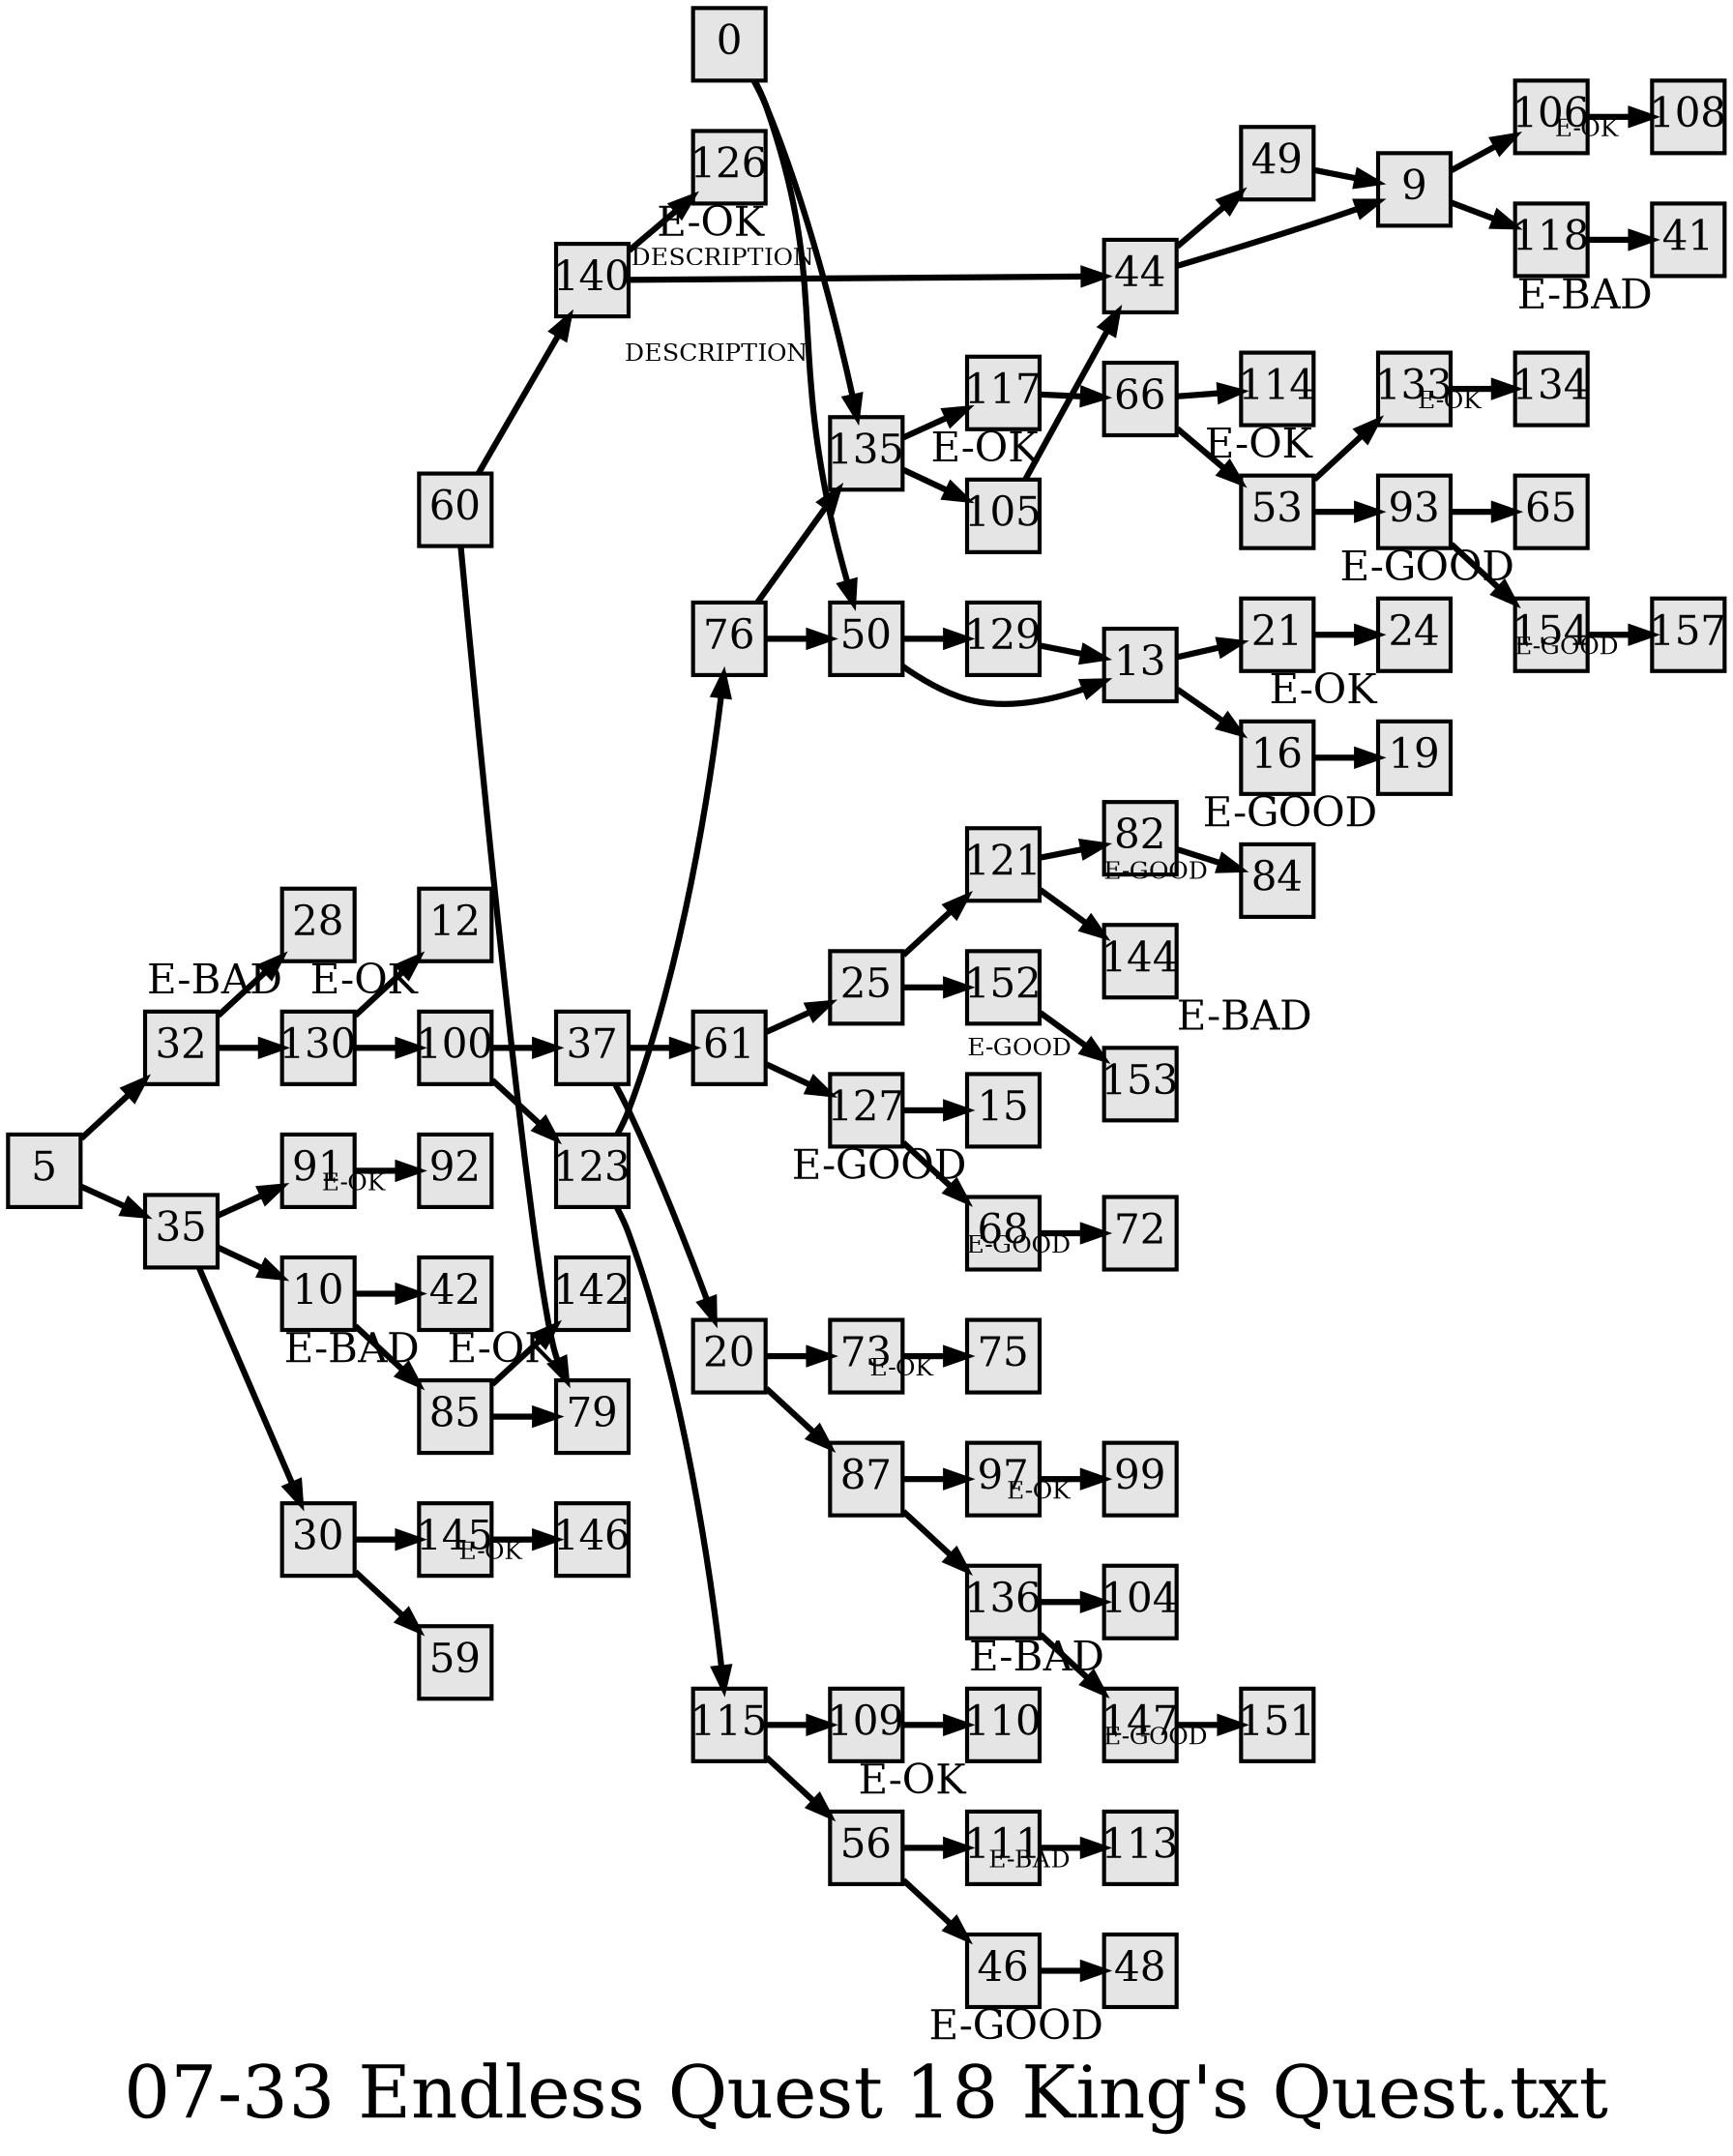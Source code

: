 digraph g{
  graph [ label="07-33 Endless Quest 18 King's Quest.txt" rankdir=LR, ordering=out, fontsize=36, nodesep="0.35", ranksep="0.45"];
  node  [shape=rect, penwidth=2, fontsize=20, style=filled, fillcolor=grey90, margin="0,0", labelfloat=true, regular=true, fixedsize=true];
  edge  [labelfloat=true, penwidth=3, fontsize=12];
  0 -> 135	[ xlabel="DESCRIPTION" ];
  0 -> 50	[ xlabel="DESCRIPTION" ];
  5 -> 32;
  5 -> 35;
  9 -> 106;
  9 -> 118;
  10 -> 42;
  10 -> 85;
  12	[ xlabel="E-OK" ];
  13 -> 21;
  13 -> 16;
  15	[ xlabel="E-GOOD" ];
  16 -> 19;
  19	[ xlabel="E-GOOD" ];
  20 -> 73;
  20 -> 87;
  21 -> 24;
  24	[ xlabel="E-OK" ];
  25 -> 121;
  25 -> 152;
  28	[ xlabel="E-BAD" ];
  30 -> 145;
  30 -> 59;
  32 -> 28;
  32 -> 130;
  35 -> 91;
  35 -> 10;
  35 -> 30;
  37 -> 61;
  37 -> 20;
  41	[ xlabel="E-BAD" ];
  42	[ xlabel="E-BAD" ];
  44 -> 49;
  44 -> 9;
  46 -> 48;
  48	[ xlabel="E-GOOD" ];
  49 -> 9;
  50 -> 129;
  50 -> 13;
  53 -> 133;
  53 -> 93;
  56 -> 111;
  56 -> 46;
  60 -> 140;
  60 -> 79;
  61 -> 25;
  61 -> 127;
  65	[ xlabel="E-GOOD" ];
  66 -> 114;
  66 -> 53;
  68 -> 72	[ xlabel="E-GOOD" ];
  73 -> 75	[ xlabel="E-OK" ];
  76 -> 135;
  76 -> 50;
  82 -> 84	[ xlabel="E-GOOD" ];
  85 -> 142;
  85 -> 79;
  87 -> 97;
  87 -> 136;
  91 -> 92	[ xlabel="E-OK" ];
  93 -> 65;
  93 -> 154;
  97 -> 99	[ xlabel="E-OK" ];
  100 -> 37;
  100 -> 123;
  104	[ xlabel="E-BAD" ];
  105 -> 44;
  106 -> 108	[ xlabel="E-OK" ];
  109 -> 110;
  110	[ xlabel="E-OK" ];
  111 -> 113	[ xlabel="E-BAD" ];
  114	[ xlabel="E-OK" ];
  115 -> 109;
  115 -> 56;
  117	[ xlabel="E-OK" ];
  118 -> 41;
  117 -> 66;
  121 -> 82;
  121 -> 144;
  123 -> 76;
  123 -> 115;
  126	[ xlabel="E-OK" ];
  127 -> 15;
  127 -> 68;
  129 -> 13;
  130 -> 12;
  130 -> 100;
  133 -> 134	[ xlabel="E-OK" ];
  135 -> 117;
  135 -> 105;
  136 -> 104;
  136 -> 147;
  140 -> 126;
  140 -> 44;
  142	[ xlabel="E-OK" ];
  144	[ xlabel="E-BAD" ];
  145 -> 146	[ xlabel="E-OK" ];
  147 -> 151	[ xlabel="E-GOOD" ];
  152 -> 153	[ xlabel="E-GOOD" ];
  154 -> 157	[ xlabel="E-GOOD" ];
}

